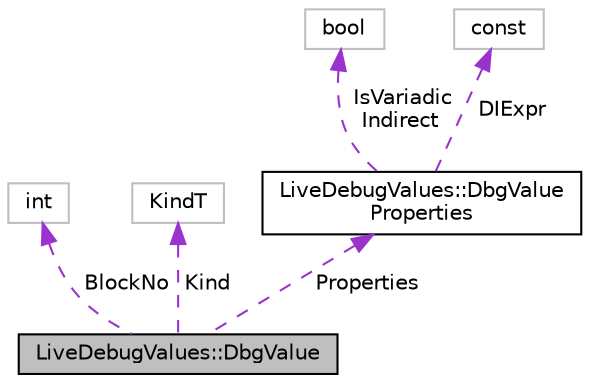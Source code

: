 digraph "LiveDebugValues::DbgValue"
{
 // LATEX_PDF_SIZE
  bgcolor="transparent";
  edge [fontname="Helvetica",fontsize="10",labelfontname="Helvetica",labelfontsize="10"];
  node [fontname="Helvetica",fontsize="10",shape=record];
  Node1 [label="LiveDebugValues::DbgValue",height=0.2,width=0.4,color="black", fillcolor="grey75", style="filled", fontcolor="black",tooltip="Class recording the (high level) value of a variable."];
  Node2 -> Node1 [dir="back",color="darkorchid3",fontsize="10",style="dashed",label=" BlockNo" ,fontname="Helvetica"];
  Node2 [label="int",height=0.2,width=0.4,color="grey75",tooltip=" "];
  Node3 -> Node1 [dir="back",color="darkorchid3",fontsize="10",style="dashed",label=" Kind" ,fontname="Helvetica"];
  Node3 [label="KindT",height=0.2,width=0.4,color="grey75",tooltip=" "];
  Node4 -> Node1 [dir="back",color="darkorchid3",fontsize="10",style="dashed",label=" Properties" ,fontname="Helvetica"];
  Node4 [label="LiveDebugValues::DbgValue\lProperties",height=0.2,width=0.4,color="black",URL="$classLiveDebugValues_1_1DbgValueProperties.html",tooltip="Meta qualifiers for a value."];
  Node5 -> Node4 [dir="back",color="darkorchid3",fontsize="10",style="dashed",label=" IsVariadic\nIndirect" ,fontname="Helvetica"];
  Node5 [label="bool",height=0.2,width=0.4,color="grey75",tooltip=" "];
  Node6 -> Node4 [dir="back",color="darkorchid3",fontsize="10",style="dashed",label=" DIExpr" ,fontname="Helvetica"];
  Node6 [label="const",height=0.2,width=0.4,color="grey75",tooltip=" "];
}
